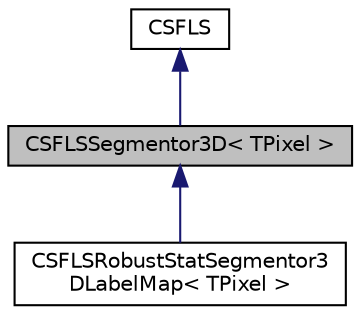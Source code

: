 digraph "CSFLSSegmentor3D&lt; TPixel &gt;"
{
  bgcolor="transparent";
  edge [fontname="Helvetica",fontsize="10",labelfontname="Helvetica",labelfontsize="10"];
  node [fontname="Helvetica",fontsize="10",shape=record];
  Node0 [label="CSFLSSegmentor3D\< TPixel \>",height=0.2,width=0.4,color="black", fillcolor="grey75", style="filled", fontcolor="black"];
  Node1 -> Node0 [dir="back",color="midnightblue",fontsize="10",style="solid",fontname="Helvetica"];
  Node1 [label="CSFLS",height=0.2,width=0.4,color="black",URL="$classCSFLS.html"];
  Node0 -> Node2 [dir="back",color="midnightblue",fontsize="10",style="solid",fontname="Helvetica"];
  Node2 [label="CSFLSRobustStatSegmentor3\lDLabelMap\< TPixel \>",height=0.2,width=0.4,color="black",URL="$classCSFLSRobustStatSegmentor3DLabelMap.html"];
}
